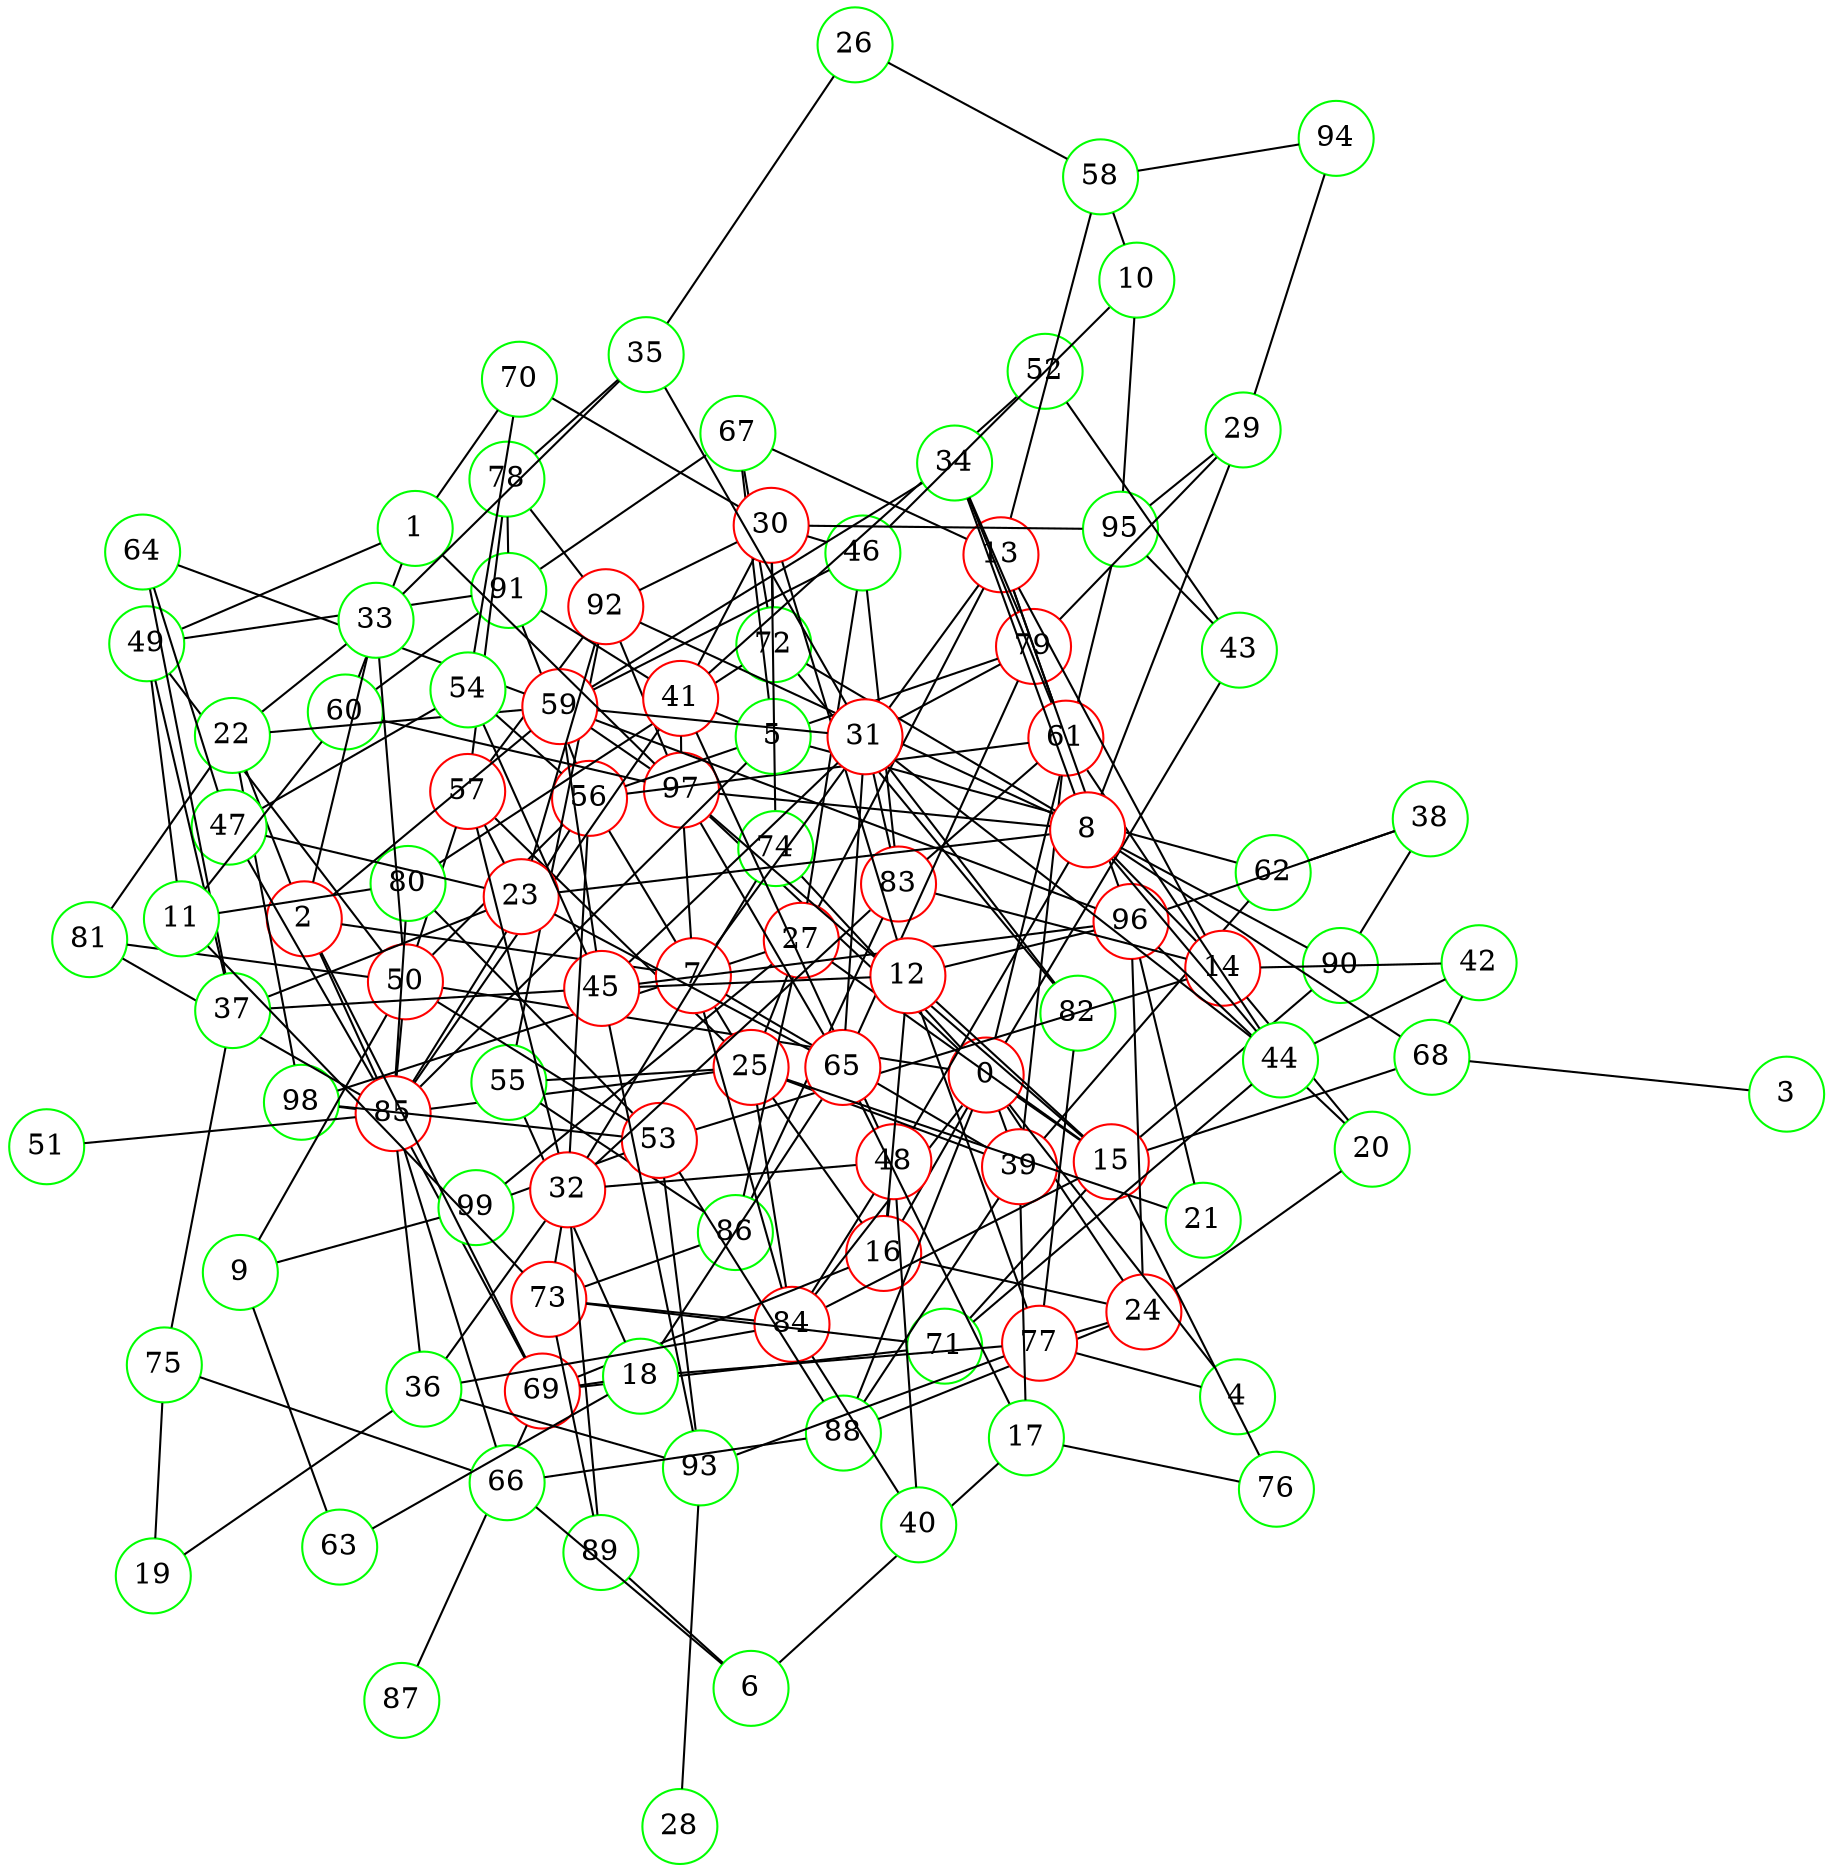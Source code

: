 graph {
graph ["layout"="fdp"]
node ["style"="filled","fillcolor"="white","fixedsize"="true","shape"="circle"]
"0" ["color"="red"]
"16" ["color"="red"]
"48" ["color"="red"]
"84" ["color"="red"]
"69" ["color"="red"]
"85" ["color"="red"]
"98" ["color"="green"]
"71" ["color"="green"]
"73" ["color"="red"]
"86" ["color"="green"]
"89" ["color"="green"]
"87" ["color"="green"]
"24" ["color"="red"]
"96" ["color"="red"]
"88" ["color"="green"]
"77" ["color"="red"]
"82" ["color"="green"]
"93" ["color"="green"]
"25" ["color"="red"]
"39" ["color"="red"]
"61" ["color"="red"]
"83" ["color"="red"]
"79" ["color"="red"]
"62" ["color"="green"]
"55" ["color"="green"]
"92" ["color"="red"]
"97" ["color"="red"]
"56" ["color"="red"]
"91" ["color"="green"]
"57" ["color"="red"]
"78" ["color"="green"]
"27" ["color"="red"]
"99" ["color"="green"]
"46" ["color"="green"]
"59" ["color"="red"]
"64" ["color"="green"]
"50" ["color"="red"]
"81" ["color"="green"]
"53" ["color"="red"]
"80" ["color"="green"]
"4" ["color"="green"]
"74" ["color"="green"]
"43" ["color"="green"]
"52" ["color"="green"]
"95" ["color"="green"]
"15" ["color"="red"]
"68" ["color"="green"]
"90" ["color"="green"]
"76" ["color"="green"]
"1" ["color"="green"]
"49" ["color"="green"]
"70" ["color"="green"]
"60" ["color"="green"]
"2" ["color"="red"]
"33" ["color"="green"]
"35" ["color"="green"]
"22" ["color"="green"]
"7" ["color"="red"]
"13" ["color"="red"]
"67" ["color"="green"]
"72" ["color"="green"]
"58" ["color"="green"]
"94" ["color"="green"]
"14" ["color"="red"]
"20" ["color"="green"]
"42" ["color"="green"]
"44" ["color"="green"]
"3" ["color"="green"]
"5" ["color"="green"]
"41" ["color"="red"]
"6" ["color"="green"]
"17" ["color"="green"]
"65" ["color"="red"]
"66" ["color"="green"]
"75" ["color"="green"]
"8" ["color"="red"]
"34" ["color"="green"]
"23" ["color"="red"]
"37" ["color"="green"]
"45" ["color"="red"]
"54" ["color"="green"]
"47" ["color"="green"]
"29" ["color"="green"]
"9" ["color"="green"]
"63" ["color"="green"]
"10" ["color"="green"]
"11" ["color"="green"]
"12" ["color"="red"]
"30" ["color"="red"]
"18" ["color"="green"]
"19" ["color"="green"]
"36" ["color"="green"]
"21" ["color"="green"]
"26" ["color"="green"]
"28" ["color"="green"]
"31" ["color"="red"]
"32" ["color"="red"]
"38" ["color"="green"]
"40" ["color"="green"]
"51" ["color"="green"]
"0" -- "16"
"0" -- "97"
"0" -- "50"
"0" -- "4"
"0" -- "84"
"0" -- "39"
"0" -- "24"
"0" -- "88"
"0" -- "74"
"0" -- "43"
"0" -- "15"
"0" -- "95"
"16" -- "48"
"16" -- "69"
"16" -- "24"
"16" -- "25"
"48" -- "84"
"69" -- "85"
"69" -- "71"
"69" -- "87"
"85" -- "98"
"71" -- "73"
"73" -- "84"
"73" -- "86"
"73" -- "89"
"24" -- "96"
"24" -- "88"
"24" -- "77"
"77" -- "82"
"77" -- "93"
"25" -- "84"
"25" -- "85"
"25" -- "39"
"25" -- "55"
"25" -- "56"
"25" -- "57"
"25" -- "27"
"39" -- "88"
"39" -- "61"
"39" -- "62"
"61" -- "83"
"61" -- "79"
"83" -- "86"
"55" -- "86"
"55" -- "92"
"92" -- "97"
"56" -- "85"
"56" -- "91"
"56" -- "61"
"56" -- "79"
"57" -- "92"
"57" -- "78"
"78" -- "91"
"78" -- "92"
"27" -- "99"
"27" -- "86"
"27" -- "46"
"46" -- "83"
"46" -- "59"
"59" -- "64"
"59" -- "96"
"59" -- "97"
"50" -- "81"
"50" -- "53"
"50" -- "85"
"50" -- "56"
"50" -- "57"
"81" -- "85"
"53" -- "80"
"53" -- "98"
"53" -- "99"
"53" -- "88"
"53" -- "93"
"80" -- "85"
"4" -- "77"
"43" -- "52"
"43" -- "95"
"15" -- "97"
"15" -- "68"
"15" -- "84"
"15" -- "71"
"15" -- "90"
"15" -- "27"
"15" -- "76"
"1" -- "49"
"1" -- "97"
"1" -- "70"
"1" -- "60"
"49" -- "50"
"49" -- "91"
"60" -- "97"
"60" -- "91"
"2" -- "33"
"2" -- "69"
"2" -- "85"
"2" -- "22"
"2" -- "7"
"2" -- "59"
"33" -- "50"
"33" -- "35"
"35" -- "78"
"22" -- "33"
"22" -- "81"
"22" -- "98"
"22" -- "59"
"7" -- "97"
"7" -- "98"
"7" -- "84"
"7" -- "39"
"7" -- "27"
"7" -- "13"
"13" -- "96"
"13" -- "67"
"13" -- "58"
"13" -- "27"
"13" -- "61"
"13" -- "14"
"67" -- "72"
"67" -- "91"
"72" -- "80"
"72" -- "82"
"58" -- "94"
"14" -- "83"
"14" -- "20"
"14" -- "53"
"14" -- "42"
"20" -- "96"
"20" -- "24"
"42" -- "68"
"42" -- "44"
"44" -- "71"
"44" -- "61"
"3" -- "68"
"5" -- "67"
"5" -- "85"
"5" -- "41"
"5" -- "62"
"41" -- "48"
"41" -- "97"
"41" -- "52"
"41" -- "85"
"41" -- "91"
"6" -- "17"
"6" -- "66"
"6" -- "89"
"17" -- "65"
"17" -- "39"
"17" -- "76"
"65" -- "97"
"65" -- "79"
"66" -- "85"
"66" -- "88"
"66" -- "75"
"8" -- "48"
"8" -- "97"
"8" -- "34"
"8" -- "68"
"8" -- "23"
"8" -- "72"
"8" -- "90"
"8" -- "44"
"8" -- "92"
"8" -- "29"
"8" -- "14"
"34" -- "59"
"34" -- "61"
"34" -- "79"
"23" -- "65"
"23" -- "37"
"23" -- "57"
"23" -- "92"
"23" -- "47"
"37" -- "64"
"37" -- "49"
"37" -- "75"
"37" -- "45"
"45" -- "96"
"45" -- "54"
"45" -- "59"
"45" -- "93"
"54" -- "70"
"54" -- "56"
"47" -- "64"
"47" -- "85"
"47" -- "54"
"29" -- "94"
"29" -- "79"
"29" -- "95"
"9" -- "50"
"9" -- "99"
"9" -- "63"
"10" -- "58"
"10" -- "46"
"10" -- "95"
"11" -- "80"
"11" -- "49"
"11" -- "73"
"11" -- "60"
"12" -- "16"
"12" -- "96"
"12" -- "45"
"12" -- "77"
"12" -- "30"
"12" -- "15"
"30" -- "70"
"30" -- "72"
"30" -- "41"
"30" -- "74"
"30" -- "92"
"30" -- "46"
"30" -- "95"
"18" -- "65"
"18" -- "69"
"18" -- "55"
"18" -- "77"
"18" -- "63"
"19" -- "36"
"19" -- "75"
"36" -- "84"
"36" -- "85"
"36" -- "93"
"21" -- "96"
"21" -- "25"
"26" -- "35"
"26" -- "58"
"28" -- "93"
"31" -- "65"
"31" -- "82"
"31" -- "35"
"31" -- "83"
"31" -- "59"
"31" -- "44"
"31" -- "45"
"31" -- "79"
"32" -- "48"
"32" -- "83"
"32" -- "36"
"32" -- "56"
"32" -- "57"
"32" -- "73"
"32" -- "89"
"32" -- "74"
"38" -- "96"
"38" -- "90"
"38" -- "62"
"40" -- "48"
"40" -- "84"
"51" -- "85"
}